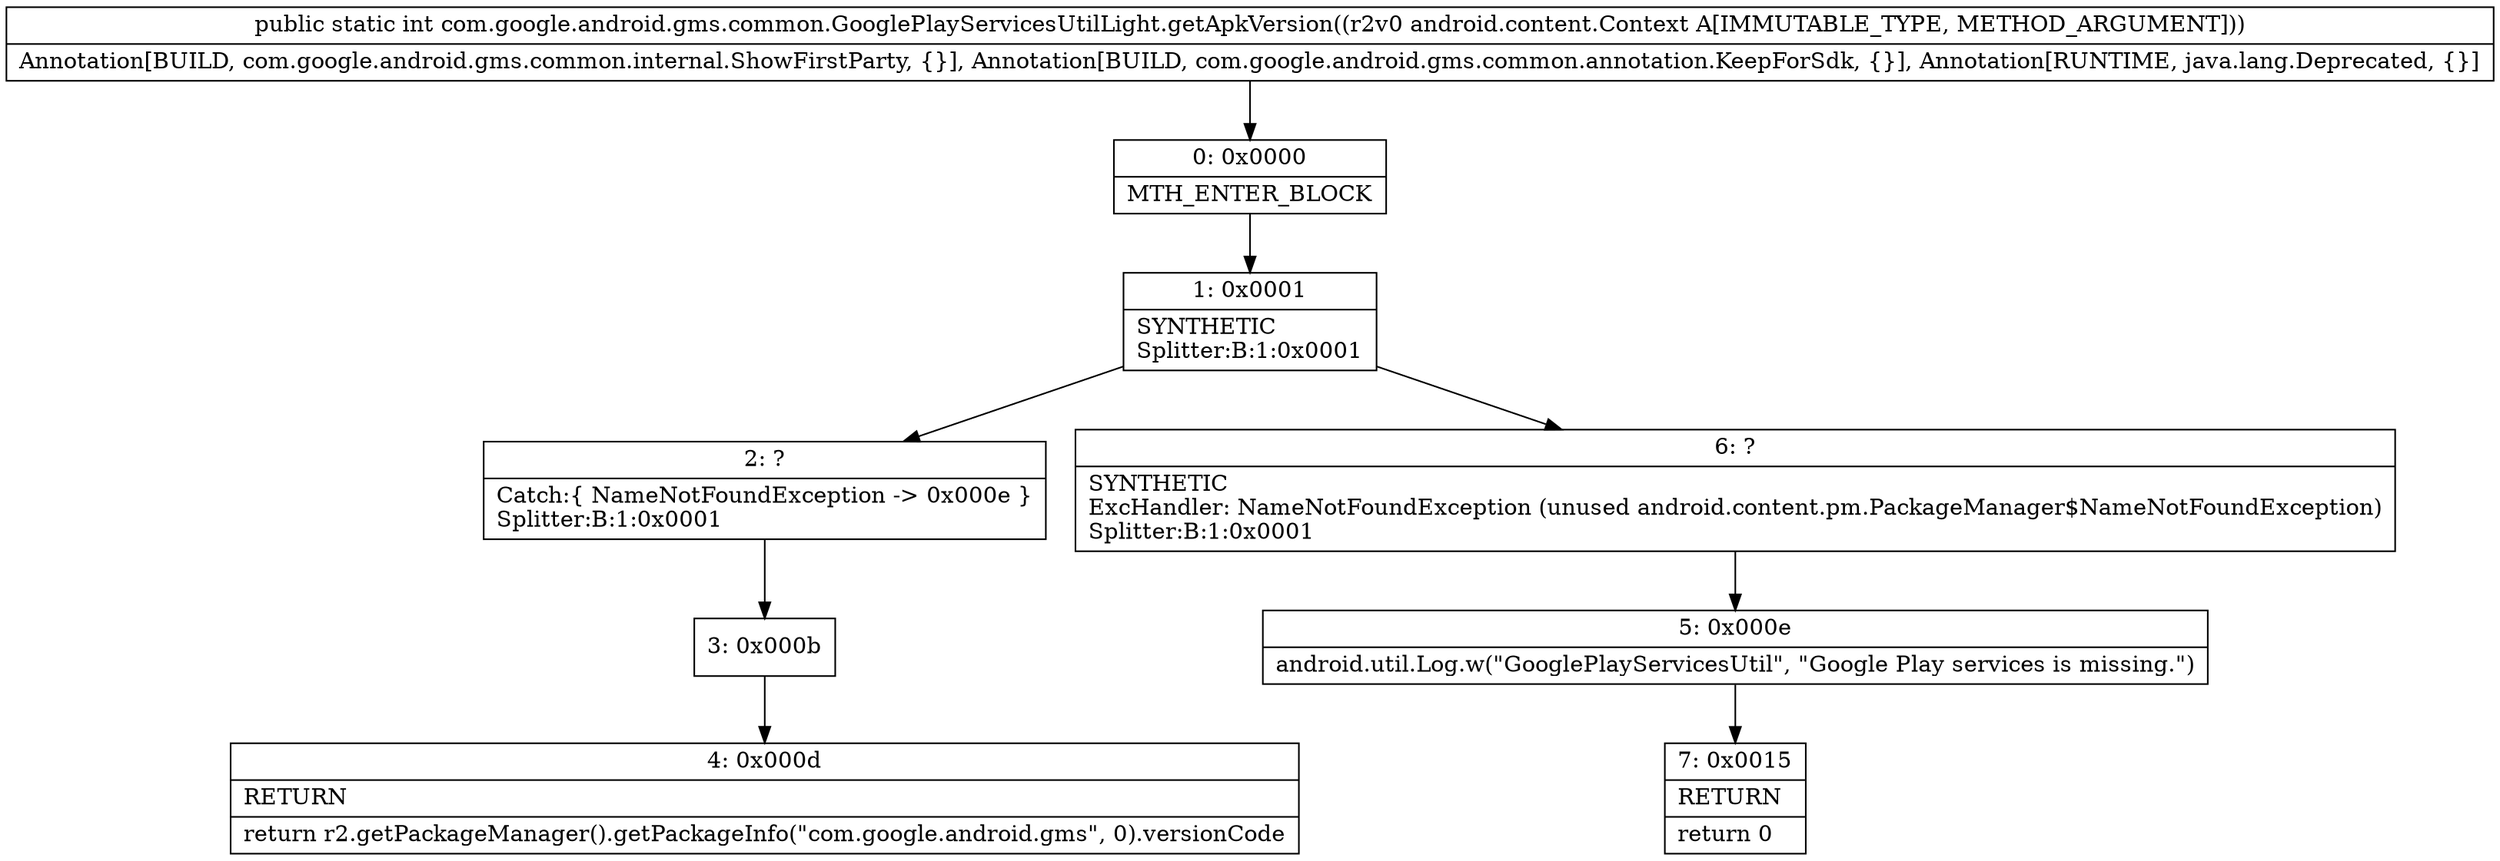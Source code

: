 digraph "CFG forcom.google.android.gms.common.GooglePlayServicesUtilLight.getApkVersion(Landroid\/content\/Context;)I" {
Node_0 [shape=record,label="{0\:\ 0x0000|MTH_ENTER_BLOCK\l}"];
Node_1 [shape=record,label="{1\:\ 0x0001|SYNTHETIC\lSplitter:B:1:0x0001\l}"];
Node_2 [shape=record,label="{2\:\ ?|Catch:\{ NameNotFoundException \-\> 0x000e \}\lSplitter:B:1:0x0001\l}"];
Node_3 [shape=record,label="{3\:\ 0x000b}"];
Node_4 [shape=record,label="{4\:\ 0x000d|RETURN\l|return r2.getPackageManager().getPackageInfo(\"com.google.android.gms\", 0).versionCode\l}"];
Node_5 [shape=record,label="{5\:\ 0x000e|android.util.Log.w(\"GooglePlayServicesUtil\", \"Google Play services is missing.\")\l}"];
Node_6 [shape=record,label="{6\:\ ?|SYNTHETIC\lExcHandler: NameNotFoundException (unused android.content.pm.PackageManager$NameNotFoundException)\lSplitter:B:1:0x0001\l}"];
Node_7 [shape=record,label="{7\:\ 0x0015|RETURN\l|return 0\l}"];
MethodNode[shape=record,label="{public static int com.google.android.gms.common.GooglePlayServicesUtilLight.getApkVersion((r2v0 android.content.Context A[IMMUTABLE_TYPE, METHOD_ARGUMENT]))  | Annotation[BUILD, com.google.android.gms.common.internal.ShowFirstParty, \{\}], Annotation[BUILD, com.google.android.gms.common.annotation.KeepForSdk, \{\}], Annotation[RUNTIME, java.lang.Deprecated, \{\}]\l}"];
MethodNode -> Node_0;
Node_0 -> Node_1;
Node_1 -> Node_2;
Node_1 -> Node_6;
Node_2 -> Node_3;
Node_3 -> Node_4;
Node_5 -> Node_7;
Node_6 -> Node_5;
}


